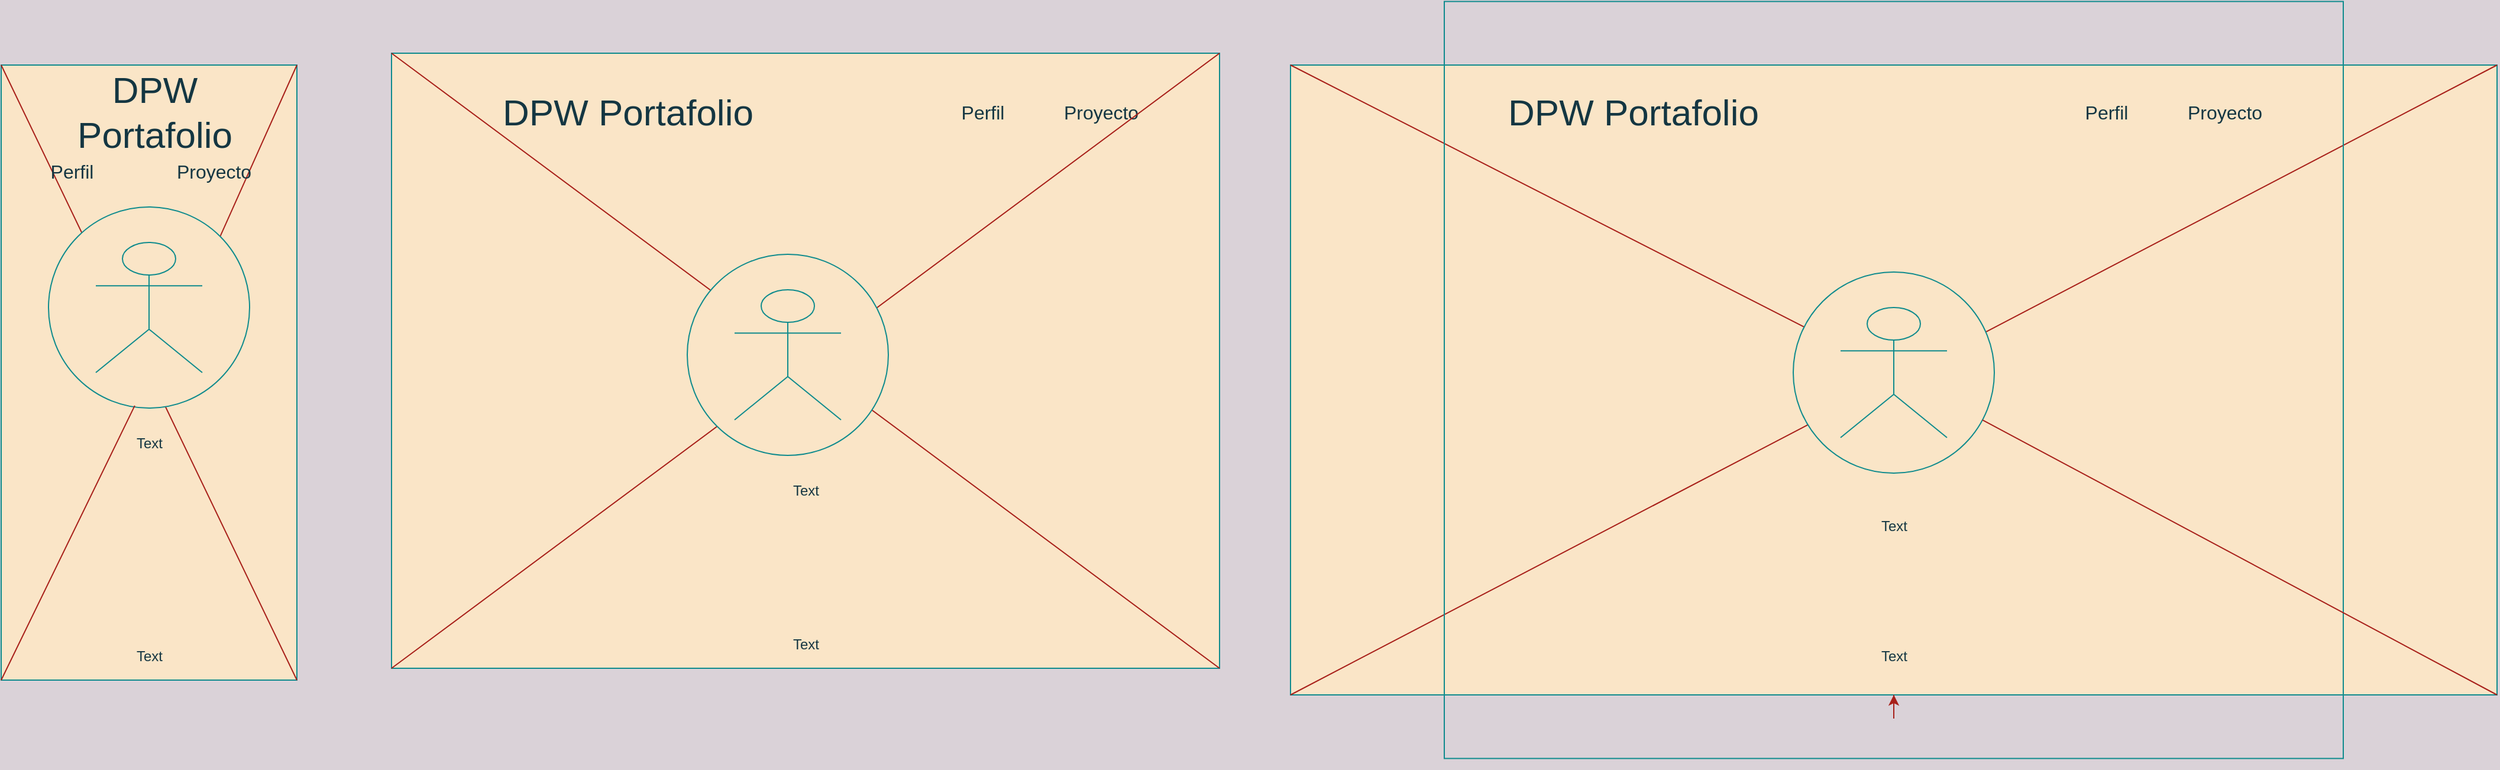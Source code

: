 <mxfile version="14.1.8" type="device" pages="2"><diagram id="TVRLxBg_jeRX5fFNaOIJ" name="Page-1"><mxGraphModel dx="2130" dy="1235" grid="1" gridSize="10" guides="1" tooltips="1" connect="1" arrows="1" fold="1" page="1" pageScale="1" pageWidth="583" pageHeight="827" background="#DAD2D8" math="0" shadow="0"><root><mxCell id="0"/><mxCell id="1" parent="0"/><mxCell id="LJBU-VAnCsG5Pyl1tN5j-1" value="" style="rounded=0;whiteSpace=wrap;html=1;fillColor=#FAE5C7;strokeColor=#0F8B8D;fontColor=#143642;" parent="1" vertex="1"><mxGeometry x="20" y="100" width="250" height="520" as="geometry"/></mxCell><mxCell id="LJBU-VAnCsG5Pyl1tN5j-2" value="" style="rounded=0;whiteSpace=wrap;html=1;fillColor=#FAE5C7;strokeColor=#0F8B8D;fontColor=#143642;" parent="1" vertex="1"><mxGeometry x="350" y="90" width="700" height="520" as="geometry"/></mxCell><mxCell id="LJBU-VAnCsG5Pyl1tN5j-4" value="" style="rounded=0;whiteSpace=wrap;html=1;rotation=90;fillColor=#FAE5C7;strokeColor=#0F8B8D;fontColor=#143642;" parent="1" vertex="1"><mxGeometry x="1353.75" y="-143.75" width="532.5" height="1020" as="geometry"/></mxCell><mxCell id="LJBU-VAnCsG5Pyl1tN5j-8" value="" style="endArrow=none;html=1;exitX=1;exitY=0;exitDx=0;exitDy=0;labelBackgroundColor=#DAD2D8;strokeColor=#A8201A;fontColor=#143642;" parent="1" source="LJBU-VAnCsG5Pyl1tN5j-10" edge="1"><mxGeometry width="50" height="50" relative="1" as="geometry"><mxPoint x="220" y="150" as="sourcePoint"/><mxPoint x="270" y="100" as="targetPoint"/></mxGeometry></mxCell><mxCell id="LJBU-VAnCsG5Pyl1tN5j-9" value="" style="endArrow=none;html=1;exitX=1;exitY=1;exitDx=0;exitDy=0;entryX=0;entryY=0;entryDx=0;entryDy=0;labelBackgroundColor=#DAD2D8;strokeColor=#A8201A;fontColor=#143642;" parent="1" source="LJBU-VAnCsG5Pyl1tN5j-1" target="LJBU-VAnCsG5Pyl1tN5j-1" edge="1"><mxGeometry width="50" height="50" relative="1" as="geometry"><mxPoint x="30" y="630.0" as="sourcePoint"/><mxPoint x="280" y="110" as="targetPoint"/></mxGeometry></mxCell><mxCell id="LJBU-VAnCsG5Pyl1tN5j-10" value="" style="ellipse;whiteSpace=wrap;html=1;aspect=fixed;fillColor=#FAE5C7;strokeColor=#0F8B8D;fontColor=#143642;" parent="1" vertex="1"><mxGeometry x="60" y="220" width="170" height="170" as="geometry"/></mxCell><mxCell id="LJBU-VAnCsG5Pyl1tN5j-11" value="" style="endArrow=none;html=1;exitX=0;exitY=1;exitDx=0;exitDy=0;entryX=0.429;entryY=0.988;entryDx=0;entryDy=0;entryPerimeter=0;labelBackgroundColor=#DAD2D8;strokeColor=#A8201A;fontColor=#143642;" parent="1" source="LJBU-VAnCsG5Pyl1tN5j-1" target="LJBU-VAnCsG5Pyl1tN5j-10" edge="1"><mxGeometry width="50" height="50" relative="1" as="geometry"><mxPoint x="20" y="620.0" as="sourcePoint"/><mxPoint x="270" y="100" as="targetPoint"/></mxGeometry></mxCell><mxCell id="LJBU-VAnCsG5Pyl1tN5j-12" value="" style="shape=umlActor;verticalLabelPosition=bottom;verticalAlign=top;html=1;outlineConnect=0;fillColor=#FAE5C7;strokeColor=#0F8B8D;fontColor=#143642;" parent="1" vertex="1"><mxGeometry x="100" y="250" width="90" height="110" as="geometry"/></mxCell><mxCell id="LJBU-VAnCsG5Pyl1tN5j-15" value="DPW Portafolio" style="text;html=1;strokeColor=none;fillColor=none;align=center;verticalAlign=middle;whiteSpace=wrap;rounded=0;fontSize=31;fontColor=#143642;" parent="1" vertex="1"><mxGeometry x="70" y="130" width="160" height="20" as="geometry"/></mxCell><mxCell id="LJBU-VAnCsG5Pyl1tN5j-16" value="Perfil" style="text;html=1;strokeColor=none;fillColor=none;align=center;verticalAlign=middle;whiteSpace=wrap;rounded=0;fontSize=16;fontColor=#143642;" parent="1" vertex="1"><mxGeometry x="60" y="180" width="40" height="20" as="geometry"/></mxCell><mxCell id="LJBU-VAnCsG5Pyl1tN5j-17" value="Proyecto" style="text;html=1;strokeColor=none;fillColor=none;align=center;verticalAlign=middle;whiteSpace=wrap;rounded=0;fontSize=16;fontColor=#143642;" parent="1" vertex="1"><mxGeometry x="180" y="180" width="40" height="20" as="geometry"/></mxCell><mxCell id="LJBU-VAnCsG5Pyl1tN5j-20" value="DPW Portafolio" style="text;html=1;strokeColor=none;fillColor=none;align=center;verticalAlign=middle;whiteSpace=wrap;rounded=0;fontSize=31;fontColor=#143642;" parent="1" vertex="1"><mxGeometry x="410" y="130" width="280" height="20" as="geometry"/></mxCell><mxCell id="LJBU-VAnCsG5Pyl1tN5j-21" value="Perfil" style="text;html=1;strokeColor=none;fillColor=none;align=center;verticalAlign=middle;whiteSpace=wrap;rounded=0;fontSize=16;fontColor=#143642;" parent="1" vertex="1"><mxGeometry x="830" y="130" width="40" height="20" as="geometry"/></mxCell><mxCell id="LJBU-VAnCsG5Pyl1tN5j-22" value="Proyecto" style="text;html=1;strokeColor=none;fillColor=none;align=center;verticalAlign=middle;whiteSpace=wrap;rounded=0;fontSize=16;fontColor=#143642;" parent="1" vertex="1"><mxGeometry x="930" y="130" width="40" height="20" as="geometry"/></mxCell><mxCell id="LJBU-VAnCsG5Pyl1tN5j-23" value="" style="endArrow=none;html=1;fontSize=16;entryX=0;entryY=0;entryDx=0;entryDy=0;exitX=1;exitY=1;exitDx=0;exitDy=0;labelBackgroundColor=#DAD2D8;strokeColor=#A8201A;fontColor=#143642;" parent="1" source="LJBU-VAnCsG5Pyl1tN5j-2" target="LJBU-VAnCsG5Pyl1tN5j-2" edge="1"><mxGeometry width="50" height="50" relative="1" as="geometry"><mxPoint x="620" y="320" as="sourcePoint"/><mxPoint x="670" y="270" as="targetPoint"/></mxGeometry></mxCell><mxCell id="LJBU-VAnCsG5Pyl1tN5j-24" value="" style="endArrow=none;html=1;fontSize=16;entryX=1;entryY=0;entryDx=0;entryDy=0;exitX=0;exitY=1;exitDx=0;exitDy=0;labelBackgroundColor=#DAD2D8;strokeColor=#A8201A;fontColor=#143642;" parent="1" source="LJBU-VAnCsG5Pyl1tN5j-2" target="LJBU-VAnCsG5Pyl1tN5j-2" edge="1"><mxGeometry width="50" height="50" relative="1" as="geometry"><mxPoint x="620" y="320" as="sourcePoint"/><mxPoint x="670" y="270" as="targetPoint"/></mxGeometry></mxCell><mxCell id="LJBU-VAnCsG5Pyl1tN5j-25" style="edgeStyle=orthogonalEdgeStyle;rounded=0;orthogonalLoop=1;jettySize=auto;html=1;exitX=1;exitY=0.5;exitDx=0;exitDy=0;fontSize=16;labelBackgroundColor=#DAD2D8;strokeColor=#A8201A;fontColor=#143642;" parent="1" source="LJBU-VAnCsG5Pyl1tN5j-4" target="LJBU-VAnCsG5Pyl1tN5j-4" edge="1"><mxGeometry relative="1" as="geometry"/></mxCell><mxCell id="LJBU-VAnCsG5Pyl1tN5j-26" value="" style="ellipse;whiteSpace=wrap;html=1;aspect=fixed;fillColor=#FAE5C7;strokeColor=#0F8B8D;fontColor=#143642;" parent="1" vertex="1"><mxGeometry x="600" y="260" width="170" height="170" as="geometry"/></mxCell><mxCell id="LJBU-VAnCsG5Pyl1tN5j-27" value="" style="shape=umlActor;verticalLabelPosition=bottom;verticalAlign=top;html=1;outlineConnect=0;fillColor=#FAE5C7;strokeColor=#0F8B8D;fontColor=#143642;" parent="1" vertex="1"><mxGeometry x="640" y="290" width="90" height="110" as="geometry"/></mxCell><mxCell id="LJBU-VAnCsG5Pyl1tN5j-28" value="DPW Portafolio" style="text;html=1;strokeColor=none;fillColor=none;align=center;verticalAlign=middle;whiteSpace=wrap;rounded=0;fontSize=31;fontColor=#143642;" parent="1" vertex="1"><mxGeometry x="1260" y="130" width="280" height="20" as="geometry"/></mxCell><mxCell id="LJBU-VAnCsG5Pyl1tN5j-29" value="Perfil" style="text;html=1;strokeColor=none;fillColor=none;align=center;verticalAlign=middle;whiteSpace=wrap;rounded=0;fontSize=16;fontColor=#143642;" parent="1" vertex="1"><mxGeometry x="1780" y="130" width="40" height="20" as="geometry"/></mxCell><mxCell id="LJBU-VAnCsG5Pyl1tN5j-30" value="Proyecto" style="text;html=1;strokeColor=none;fillColor=none;align=center;verticalAlign=middle;whiteSpace=wrap;rounded=0;fontSize=16;fontColor=#143642;" parent="1" vertex="1"><mxGeometry x="1880" y="130" width="40" height="20" as="geometry"/></mxCell><mxCell id="LJBU-VAnCsG5Pyl1tN5j-33" value="" style="endArrow=none;html=1;fontSize=16;entryX=0;entryY=1;entryDx=0;entryDy=0;labelBackgroundColor=#DAD2D8;strokeColor=#A8201A;fontColor=#143642;" parent="1" source="LJBU-VAnCsG5Pyl1tN5j-31" target="LJBU-VAnCsG5Pyl1tN5j-4" edge="1"><mxGeometry width="50" height="50" relative="1" as="geometry"><mxPoint x="1460" y="490" as="sourcePoint"/><mxPoint x="1510" y="440" as="targetPoint"/></mxGeometry></mxCell><mxCell id="LJBU-VAnCsG5Pyl1tN5j-34" value="" style="endArrow=none;html=1;fontSize=16;exitX=1;exitY=1;exitDx=0;exitDy=0;entryX=0;entryY=0;entryDx=0;entryDy=0;labelBackgroundColor=#DAD2D8;strokeColor=#A8201A;fontColor=#143642;" parent="1" source="LJBU-VAnCsG5Pyl1tN5j-4" target="LJBU-VAnCsG5Pyl1tN5j-4" edge="1"><mxGeometry width="50" height="50" relative="1" as="geometry"><mxPoint x="1460" y="490" as="sourcePoint"/><mxPoint x="1510" y="440" as="targetPoint"/></mxGeometry></mxCell><mxCell id="LJBU-VAnCsG5Pyl1tN5j-35" value="" style="rounded=0;whiteSpace=wrap;html=1;fontSize=16;fillColor=none;strokeColor=#0F8B8D;fontColor=#143642;" parent="1" vertex="1"><mxGeometry x="1240" y="46.25" width="760" height="640" as="geometry"/></mxCell><mxCell id="4hRBolbkxuo0RvxoqSnU-1" style="edgeStyle=orthogonalEdgeStyle;rounded=0;orthogonalLoop=1;jettySize=auto;html=1;exitX=0.5;exitY=1;exitDx=0;exitDy=0;labelBackgroundColor=#DAD2D8;strokeColor=#A8201A;fontColor=#143642;" parent="1" source="LJBU-VAnCsG5Pyl1tN5j-35" target="LJBU-VAnCsG5Pyl1tN5j-35" edge="1"><mxGeometry relative="1" as="geometry"/></mxCell><mxCell id="LJBU-VAnCsG5Pyl1tN5j-31" value="" style="ellipse;whiteSpace=wrap;html=1;aspect=fixed;fillColor=#FAE5C7;strokeColor=#0F8B8D;fontColor=#143642;" parent="1" vertex="1"><mxGeometry x="1535" y="275" width="170" height="170" as="geometry"/></mxCell><mxCell id="HTtGHpwQyufidZxgEEmi-11" value="" style="endArrow=none;html=1;fontSize=16;exitX=1;exitY=0;exitDx=0;exitDy=0;labelBackgroundColor=#DAD2D8;strokeColor=#A8201A;fontColor=#143642;" parent="1" source="LJBU-VAnCsG5Pyl1tN5j-4" target="LJBU-VAnCsG5Pyl1tN5j-31" edge="1"><mxGeometry width="50" height="50" relative="1" as="geometry"><mxPoint x="2130" y="632.5" as="sourcePoint"/><mxPoint x="1110" y="100" as="targetPoint"/></mxGeometry></mxCell><mxCell id="LJBU-VAnCsG5Pyl1tN5j-32" value="" style="shape=umlActor;verticalLabelPosition=bottom;verticalAlign=top;html=1;outlineConnect=0;fillColor=#FAE5C7;strokeColor=#0F8B8D;fontColor=#143642;" parent="1" vertex="1"><mxGeometry x="1575" y="305" width="90" height="110" as="geometry"/></mxCell><mxCell id="MisMArZTHqK9Crtjj93n-1" value="Text" style="text;html=1;strokeColor=none;fillColor=none;align=center;verticalAlign=middle;whiteSpace=wrap;rounded=0;sketch=0;fontColor=#143642;" parent="1" vertex="1"><mxGeometry x="102.5" y="590" width="85" height="20" as="geometry"/></mxCell><mxCell id="MisMArZTHqK9Crtjj93n-2" value="Text" style="text;html=1;strokeColor=none;fillColor=none;align=center;verticalAlign=middle;whiteSpace=wrap;rounded=0;sketch=0;fontColor=#143642;" parent="1" vertex="1"><mxGeometry x="657.5" y="580" width="85" height="20" as="geometry"/></mxCell><mxCell id="MisMArZTHqK9Crtjj93n-3" value="Text" style="text;html=1;strokeColor=none;fillColor=none;align=center;verticalAlign=middle;whiteSpace=wrap;rounded=0;sketch=0;fontColor=#143642;" parent="1" vertex="1"><mxGeometry x="1577.5" y="590" width="85" height="20" as="geometry"/></mxCell><mxCell id="AVDIFOe-tSlhMRXEmEDj-1" value="Text" style="text;html=1;strokeColor=none;fillColor=none;align=center;verticalAlign=middle;whiteSpace=wrap;rounded=0;sketch=0;fontColor=#143642;" vertex="1" parent="1"><mxGeometry x="102.5" y="410" width="85" height="20" as="geometry"/></mxCell><mxCell id="AVDIFOe-tSlhMRXEmEDj-2" value="Text" style="text;html=1;strokeColor=none;fillColor=none;align=center;verticalAlign=middle;whiteSpace=wrap;rounded=0;sketch=0;fontColor=#143642;" vertex="1" parent="1"><mxGeometry x="657.5" y="450" width="85" height="20" as="geometry"/></mxCell><mxCell id="AVDIFOe-tSlhMRXEmEDj-3" value="Text" style="text;html=1;strokeColor=none;fillColor=none;align=center;verticalAlign=middle;whiteSpace=wrap;rounded=0;sketch=0;fontColor=#143642;" vertex="1" parent="1"><mxGeometry x="1577.5" y="480" width="85" height="20" as="geometry"/></mxCell></root></mxGraphModel></diagram><diagram id="hYaOsJMA8I2tG_Sq8p5V" name="Página-2"><mxGraphModel dx="2840" dy="1647" grid="1" gridSize="10" guides="1" tooltips="1" connect="1" arrows="1" fold="1" page="1" pageScale="1" pageWidth="583" pageHeight="827" background="#DAD2D8" math="0" shadow="0"><root><mxCell id="Mctqv0bBhRWMTBsi9TA1-0"/><mxCell id="Mctqv0bBhRWMTBsi9TA1-1" parent="Mctqv0bBhRWMTBsi9TA1-0"/><mxCell id="qJxOXLO6jr0lHqJmsgKJ-0" value="" style="whiteSpace=wrap;html=1;fillColor=#FAE5C7;strokeColor=#0F8B8D;fontColor=#143642;" vertex="1" parent="Mctqv0bBhRWMTBsi9TA1-1"><mxGeometry x="20" y="100" width="250" height="520" as="geometry"/></mxCell><mxCell id="3LRXc8hwzAMgzwrk0m8f-0" value="DPW Portafolio" style="text;html=1;strokeColor=none;fillColor=none;align=center;verticalAlign=middle;whiteSpace=wrap;fontSize=31;fontColor=#143642;" vertex="1" parent="Mctqv0bBhRWMTBsi9TA1-1"><mxGeometry x="70" y="130" width="160" height="20" as="geometry"/></mxCell><mxCell id="t5vvEzAN9yX2QOX6LICM-0" value="Perfil" style="text;html=1;strokeColor=none;fillColor=none;align=center;verticalAlign=middle;whiteSpace=wrap;fontSize=16;fontColor=#143642;" vertex="1" parent="Mctqv0bBhRWMTBsi9TA1-1"><mxGeometry x="60" y="180" width="40" height="20" as="geometry"/></mxCell><mxCell id="bQPRCheKmM0fwBqF8nHK-0" value="Proyecto" style="text;html=1;strokeColor=none;fillColor=none;align=center;verticalAlign=middle;whiteSpace=wrap;fontSize=16;fontColor=#143642;" vertex="1" parent="Mctqv0bBhRWMTBsi9TA1-1"><mxGeometry x="180" y="180" width="40" height="20" as="geometry"/></mxCell><mxCell id="bQPRCheKmM0fwBqF8nHK-1" value="" style="whiteSpace=wrap;html=1;strokeColor=#0F8B8D;fillColor=#FAE5C7;fontColor=#143642;" vertex="1" parent="Mctqv0bBhRWMTBsi9TA1-1"><mxGeometry x="60" y="220" width="170" height="100" as="geometry"/></mxCell><mxCell id="bQPRCheKmM0fwBqF8nHK-4" value="Text" style="text;html=1;strokeColor=none;fillColor=none;align=center;verticalAlign=middle;whiteSpace=wrap;fontColor=#143642;" vertex="1" parent="Mctqv0bBhRWMTBsi9TA1-1"><mxGeometry x="102.5" y="245" width="85" height="50" as="geometry"/></mxCell><mxCell id="bQPRCheKmM0fwBqF8nHK-5" value="" style="whiteSpace=wrap;html=1;strokeColor=#0F8B8D;fillColor=#FAE5C7;fontColor=#143642;" vertex="1" parent="Mctqv0bBhRWMTBsi9TA1-1"><mxGeometry x="60" y="340" width="170" height="100" as="geometry"/></mxCell><mxCell id="bQPRCheKmM0fwBqF8nHK-6" value="" style="whiteSpace=wrap;html=1;strokeColor=#0F8B8D;fillColor=#FAE5C7;fontColor=#143642;" vertex="1" parent="Mctqv0bBhRWMTBsi9TA1-1"><mxGeometry x="60" y="460" width="170" height="100" as="geometry"/></mxCell><mxCell id="bQPRCheKmM0fwBqF8nHK-7" value="" style="shape=umlActor;verticalLabelPosition=bottom;verticalAlign=top;html=1;outlineConnect=0;strokeColor=#0F8B8D;fillColor=#FAE5C7;fontColor=#143642;" vertex="1" parent="Mctqv0bBhRWMTBsi9TA1-1"><mxGeometry x="130" y="360" width="30" height="60" as="geometry"/></mxCell><mxCell id="bQPRCheKmM0fwBqF8nHK-8" value="PHOTO" style="text;html=1;strokeColor=none;fillColor=none;align=center;verticalAlign=middle;whiteSpace=wrap;fontColor=#143642;" vertex="1" parent="Mctqv0bBhRWMTBsi9TA1-1"><mxGeometry x="125" y="380" width="40" height="20" as="geometry"/></mxCell><mxCell id="bQPRCheKmM0fwBqF8nHK-9" value="Text" style="text;html=1;strokeColor=none;fillColor=none;align=center;verticalAlign=middle;whiteSpace=wrap;fontColor=#143642;" vertex="1" parent="Mctqv0bBhRWMTBsi9TA1-1"><mxGeometry x="102.5" y="485" width="85" height="50" as="geometry"/></mxCell><mxCell id="kLuQ3ujKpxm_WJ-onZyq-0" value="" style="whiteSpace=wrap;html=1;fillColor=#FAE5C7;strokeColor=#0F8B8D;fontColor=#143642;" vertex="1" parent="Mctqv0bBhRWMTBsi9TA1-1"><mxGeometry x="350" y="90" width="700" height="520" as="geometry"/></mxCell><mxCell id="MwICnucmdRlvdNUA3Hb6-0" value="Perfil" style="text;html=1;strokeColor=none;fillColor=none;align=center;verticalAlign=middle;whiteSpace=wrap;fontSize=16;fontColor=#143642;" vertex="1" parent="Mctqv0bBhRWMTBsi9TA1-1"><mxGeometry x="450" y="130" width="40" height="20" as="geometry"/></mxCell><mxCell id="MwICnucmdRlvdNUA3Hb6-1" value="Proyecto" style="text;html=1;strokeColor=none;fillColor=none;align=center;verticalAlign=middle;whiteSpace=wrap;fontSize=16;fontColor=#143642;" vertex="1" parent="Mctqv0bBhRWMTBsi9TA1-1"><mxGeometry x="550" y="130" width="40" height="20" as="geometry"/></mxCell><mxCell id="rCfvgltetULdza-kPjjq-0" value="DPW Portafolio" style="text;html=1;strokeColor=none;fillColor=none;align=center;verticalAlign=middle;whiteSpace=wrap;fontSize=31;fontColor=#143642;" vertex="1" parent="Mctqv0bBhRWMTBsi9TA1-1"><mxGeometry x="680" y="130" width="280" height="20" as="geometry"/></mxCell><mxCell id="rCfvgltetULdza-kPjjq-1" value="" style="whiteSpace=wrap;html=1;strokeColor=#0F8B8D;fillColor=#FAE5C7;fontColor=#143642;" vertex="1" parent="Mctqv0bBhRWMTBsi9TA1-1"><mxGeometry x="414" y="210" width="170" height="100" as="geometry"/></mxCell><mxCell id="rCfvgltetULdza-kPjjq-2" value="" style="whiteSpace=wrap;html=1;strokeColor=#0F8B8D;fillColor=#FAE5C7;fontColor=#143642;" vertex="1" parent="Mctqv0bBhRWMTBsi9TA1-1"><mxGeometry x="615" y="210" width="170" height="100" as="geometry"/></mxCell><mxCell id="rCfvgltetULdza-kPjjq-3" value="" style="whiteSpace=wrap;html=1;strokeColor=#0F8B8D;fillColor=#FAE5C7;fontColor=#143642;" vertex="1" parent="Mctqv0bBhRWMTBsi9TA1-1"><mxGeometry x="810" y="210" width="170" height="100" as="geometry"/></mxCell><mxCell id="rCfvgltetULdza-kPjjq-4" value="" style="whiteSpace=wrap;html=1;strokeColor=#0F8B8D;fillColor=#FAE5C7;fontColor=#143642;" vertex="1" parent="Mctqv0bBhRWMTBsi9TA1-1"><mxGeometry x="414" y="330" width="170" height="100" as="geometry"/></mxCell><mxCell id="rCfvgltetULdza-kPjjq-5" value="" style="whiteSpace=wrap;html=1;strokeColor=#0F8B8D;fillColor=#FAE5C7;fontColor=#143642;" vertex="1" parent="Mctqv0bBhRWMTBsi9TA1-1"><mxGeometry x="615" y="330" width="170" height="100" as="geometry"/></mxCell><mxCell id="rCfvgltetULdza-kPjjq-6" value="" style="whiteSpace=wrap;html=1;strokeColor=#0F8B8D;fillColor=#FAE5C7;fontColor=#143642;" vertex="1" parent="Mctqv0bBhRWMTBsi9TA1-1"><mxGeometry x="810" y="330" width="170" height="100" as="geometry"/></mxCell><mxCell id="rCfvgltetULdza-kPjjq-7" value="" style="whiteSpace=wrap;html=1;strokeColor=#0F8B8D;fillColor=#FAE5C7;fontColor=#143642;" vertex="1" parent="Mctqv0bBhRWMTBsi9TA1-1"><mxGeometry x="414" y="450" width="170" height="100" as="geometry"/></mxCell><mxCell id="rCfvgltetULdza-kPjjq-8" value="" style="whiteSpace=wrap;html=1;strokeColor=#0F8B8D;fillColor=#FAE5C7;fontColor=#143642;" vertex="1" parent="Mctqv0bBhRWMTBsi9TA1-1"><mxGeometry x="615" y="450" width="170" height="100" as="geometry"/></mxCell><mxCell id="rCfvgltetULdza-kPjjq-9" value="" style="whiteSpace=wrap;html=1;strokeColor=#0F8B8D;fillColor=#FAE5C7;fontColor=#143642;" vertex="1" parent="Mctqv0bBhRWMTBsi9TA1-1"><mxGeometry x="810" y="450" width="170" height="100" as="geometry"/></mxCell><mxCell id="rCfvgltetULdza-kPjjq-12" value="" style="shape=umlActor;verticalLabelPosition=bottom;verticalAlign=top;html=1;outlineConnect=0;strokeColor=#0F8B8D;fillColor=#FAE5C7;fontColor=#143642;" vertex="1" parent="Mctqv0bBhRWMTBsi9TA1-1"><mxGeometry x="484" y="350" width="30" height="60" as="geometry"/></mxCell><mxCell id="rCfvgltetULdza-kPjjq-13" value="PHOTO" style="text;html=1;strokeColor=none;fillColor=none;align=center;verticalAlign=middle;whiteSpace=wrap;fontColor=#143642;" vertex="1" parent="Mctqv0bBhRWMTBsi9TA1-1"><mxGeometry x="479" y="370" width="40" height="20" as="geometry"/></mxCell><mxCell id="rCfvgltetULdza-kPjjq-14" value="" style="shape=umlActor;verticalLabelPosition=bottom;verticalAlign=top;html=1;outlineConnect=0;strokeColor=#0F8B8D;fillColor=#FAE5C7;fontColor=#143642;" vertex="1" parent="Mctqv0bBhRWMTBsi9TA1-1"><mxGeometry x="880" y="350" width="30" height="60" as="geometry"/></mxCell><mxCell id="rCfvgltetULdza-kPjjq-15" value="PHOTO" style="text;html=1;strokeColor=none;fillColor=none;align=center;verticalAlign=middle;whiteSpace=wrap;fontColor=#143642;" vertex="1" parent="Mctqv0bBhRWMTBsi9TA1-1"><mxGeometry x="875" y="370" width="40" height="20" as="geometry"/></mxCell><mxCell id="rCfvgltetULdza-kPjjq-24" value="" style="shape=umlActor;verticalLabelPosition=bottom;verticalAlign=top;html=1;outlineConnect=0;strokeColor=#0F8B8D;fillColor=#FAE5C7;fontColor=#143642;" vertex="1" parent="Mctqv0bBhRWMTBsi9TA1-1"><mxGeometry x="685" y="470" width="30" height="60" as="geometry"/></mxCell><mxCell id="rCfvgltetULdza-kPjjq-25" value="PHOTO" style="text;html=1;strokeColor=none;fillColor=none;align=center;verticalAlign=middle;whiteSpace=wrap;fontColor=#143642;" vertex="1" parent="Mctqv0bBhRWMTBsi9TA1-1"><mxGeometry x="680" y="490" width="40" height="20" as="geometry"/></mxCell><mxCell id="rCfvgltetULdza-kPjjq-28" value="" style="shape=umlActor;verticalLabelPosition=bottom;verticalAlign=top;html=1;outlineConnect=0;strokeColor=#0F8B8D;fillColor=#FAE5C7;fontColor=#143642;" vertex="1" parent="Mctqv0bBhRWMTBsi9TA1-1"><mxGeometry x="685" y="230" width="30" height="60" as="geometry"/></mxCell><mxCell id="rCfvgltetULdza-kPjjq-29" value="PHOTO" style="text;html=1;strokeColor=none;fillColor=none;align=center;verticalAlign=middle;whiteSpace=wrap;fontColor=#143642;" vertex="1" parent="Mctqv0bBhRWMTBsi9TA1-1"><mxGeometry x="680" y="250" width="40" height="20" as="geometry"/></mxCell><mxCell id="rCfvgltetULdza-kPjjq-30" value="Text" style="text;html=1;strokeColor=none;fillColor=none;align=center;verticalAlign=middle;whiteSpace=wrap;fontColor=#143642;" vertex="1" parent="Mctqv0bBhRWMTBsi9TA1-1"><mxGeometry x="456.5" y="235" width="85" height="50" as="geometry"/></mxCell><mxCell id="rCfvgltetULdza-kPjjq-31" value="Text" style="text;html=1;strokeColor=none;fillColor=none;align=center;verticalAlign=middle;whiteSpace=wrap;fontColor=#143642;" vertex="1" parent="Mctqv0bBhRWMTBsi9TA1-1"><mxGeometry x="456.5" y="475" width="85" height="50" as="geometry"/></mxCell><mxCell id="rCfvgltetULdza-kPjjq-32" value="Text" style="text;html=1;strokeColor=none;fillColor=none;align=center;verticalAlign=middle;whiteSpace=wrap;fontColor=#143642;" vertex="1" parent="Mctqv0bBhRWMTBsi9TA1-1"><mxGeometry x="657.5" y="355" width="85" height="50" as="geometry"/></mxCell><mxCell id="rCfvgltetULdza-kPjjq-33" value="Text" style="text;html=1;strokeColor=none;fillColor=none;align=center;verticalAlign=middle;whiteSpace=wrap;fontColor=#143642;" vertex="1" parent="Mctqv0bBhRWMTBsi9TA1-1"><mxGeometry x="852.5" y="235" width="85" height="50" as="geometry"/></mxCell><mxCell id="rCfvgltetULdza-kPjjq-34" value="Text" style="text;html=1;strokeColor=none;fillColor=none;align=center;verticalAlign=middle;whiteSpace=wrap;fontColor=#143642;" vertex="1" parent="Mctqv0bBhRWMTBsi9TA1-1"><mxGeometry x="852.5" y="475" width="85" height="50" as="geometry"/></mxCell><mxCell id="rCfvgltetULdza-kPjjq-35" value="Text" style="text;html=1;strokeColor=none;fillColor=none;align=center;verticalAlign=middle;whiteSpace=wrap;fontColor=#143642;" vertex="1" parent="Mctqv0bBhRWMTBsi9TA1-1"><mxGeometry x="102.5" y="590" width="85" height="20" as="geometry"/></mxCell><mxCell id="gUimr72Zp9dICZxDUumi-2" value="Text" style="text;html=1;strokeColor=none;fillColor=none;align=center;verticalAlign=middle;whiteSpace=wrap;fontColor=#143642;" vertex="1" parent="Mctqv0bBhRWMTBsi9TA1-1"><mxGeometry x="657.5" y="575" width="85" height="20" as="geometry"/></mxCell><mxCell id="zBdjK7XgKJNJoZ7nraSN-0" value="" style="whiteSpace=wrap;html=1;rotation=90;fillColor=#FAE5C7;strokeColor=#0F8B8D;fontColor=#143642;" vertex="1" parent="Mctqv0bBhRWMTBsi9TA1-1"><mxGeometry x="1353.75" y="-153.75" width="532.5" height="1020" as="geometry"/></mxCell><mxCell id="SKGdpOTKiB-ZhMoD0i5k-0" value="" style="whiteSpace=wrap;html=1;fontSize=16;fillColor=none;strokeColor=#0F8B8D;fontColor=#143642;" vertex="1" parent="Mctqv0bBhRWMTBsi9TA1-1"><mxGeometry x="1243" y="30" width="760" height="640" as="geometry"/></mxCell><mxCell id="comK6Wdv5oWqI44tqaJA-19" value="Perfil" style="text;html=1;strokeColor=none;fillColor=none;align=center;verticalAlign=middle;whiteSpace=wrap;fontSize=16;fontColor=#143642;" vertex="1" parent="Mctqv0bBhRWMTBsi9TA1-1"><mxGeometry x="1376.25" y="160" width="40" height="20" as="geometry"/></mxCell><mxCell id="comK6Wdv5oWqI44tqaJA-20" value="Proyecto" style="text;html=1;strokeColor=none;fillColor=none;align=center;verticalAlign=middle;whiteSpace=wrap;fontSize=16;fontColor=#143642;" vertex="1" parent="Mctqv0bBhRWMTBsi9TA1-1"><mxGeometry x="1476.25" y="160" width="40" height="20" as="geometry"/></mxCell><mxCell id="comK6Wdv5oWqI44tqaJA-21" value="DPW Portafolio" style="text;html=1;strokeColor=none;fillColor=none;align=center;verticalAlign=middle;whiteSpace=wrap;fontSize=31;fontColor=#143642;" vertex="1" parent="Mctqv0bBhRWMTBsi9TA1-1"><mxGeometry x="1606.25" y="160" width="280" height="20" as="geometry"/></mxCell><mxCell id="comK6Wdv5oWqI44tqaJA-22" value="" style="whiteSpace=wrap;html=1;strokeColor=#0F8B8D;fillColor=#FAE5C7;fontColor=#143642;" vertex="1" parent="Mctqv0bBhRWMTBsi9TA1-1"><mxGeometry x="1337" y="210" width="170" height="100" as="geometry"/></mxCell><mxCell id="comK6Wdv5oWqI44tqaJA-23" value="" style="whiteSpace=wrap;html=1;strokeColor=#0F8B8D;fillColor=#FAE5C7;fontColor=#143642;" vertex="1" parent="Mctqv0bBhRWMTBsi9TA1-1"><mxGeometry x="1538" y="210" width="170" height="100" as="geometry"/></mxCell><mxCell id="comK6Wdv5oWqI44tqaJA-24" value="" style="whiteSpace=wrap;html=1;strokeColor=#0F8B8D;fillColor=#FAE5C7;fontColor=#143642;" vertex="1" parent="Mctqv0bBhRWMTBsi9TA1-1"><mxGeometry x="1733" y="210" width="170" height="100" as="geometry"/></mxCell><mxCell id="comK6Wdv5oWqI44tqaJA-25" value="" style="whiteSpace=wrap;html=1;strokeColor=#0F8B8D;fillColor=#FAE5C7;fontColor=#143642;" vertex="1" parent="Mctqv0bBhRWMTBsi9TA1-1"><mxGeometry x="1337" y="330" width="170" height="100" as="geometry"/></mxCell><mxCell id="comK6Wdv5oWqI44tqaJA-26" value="" style="whiteSpace=wrap;html=1;strokeColor=#0F8B8D;fillColor=#FAE5C7;fontColor=#143642;" vertex="1" parent="Mctqv0bBhRWMTBsi9TA1-1"><mxGeometry x="1538" y="330" width="170" height="100" as="geometry"/></mxCell><mxCell id="comK6Wdv5oWqI44tqaJA-27" value="" style="whiteSpace=wrap;html=1;strokeColor=#0F8B8D;fillColor=#FAE5C7;fontColor=#143642;" vertex="1" parent="Mctqv0bBhRWMTBsi9TA1-1"><mxGeometry x="1733" y="330" width="170" height="100" as="geometry"/></mxCell><mxCell id="comK6Wdv5oWqI44tqaJA-28" value="" style="whiteSpace=wrap;html=1;strokeColor=#0F8B8D;fillColor=#FAE5C7;fontColor=#143642;" vertex="1" parent="Mctqv0bBhRWMTBsi9TA1-1"><mxGeometry x="1337" y="450" width="170" height="100" as="geometry"/></mxCell><mxCell id="comK6Wdv5oWqI44tqaJA-29" value="" style="whiteSpace=wrap;html=1;strokeColor=#0F8B8D;fillColor=#FAE5C7;fontColor=#143642;" vertex="1" parent="Mctqv0bBhRWMTBsi9TA1-1"><mxGeometry x="1538" y="450" width="170" height="100" as="geometry"/></mxCell><mxCell id="comK6Wdv5oWqI44tqaJA-30" value="" style="whiteSpace=wrap;html=1;strokeColor=#0F8B8D;fillColor=#FAE5C7;fontColor=#143642;" vertex="1" parent="Mctqv0bBhRWMTBsi9TA1-1"><mxGeometry x="1733" y="450" width="170" height="100" as="geometry"/></mxCell><mxCell id="comK6Wdv5oWqI44tqaJA-31" value="Text" style="text;html=1;strokeColor=none;fillColor=none;align=center;verticalAlign=middle;whiteSpace=wrap;fontColor=#143642;" vertex="1" parent="Mctqv0bBhRWMTBsi9TA1-1"><mxGeometry x="1379.5" y="235" width="85" height="50" as="geometry"/></mxCell><mxCell id="comK6Wdv5oWqI44tqaJA-32" value="Text" style="text;html=1;strokeColor=none;fillColor=none;align=center;verticalAlign=middle;whiteSpace=wrap;fontColor=#143642;" vertex="1" parent="Mctqv0bBhRWMTBsi9TA1-1"><mxGeometry x="1379.5" y="475" width="85" height="50" as="geometry"/></mxCell><mxCell id="comK6Wdv5oWqI44tqaJA-33" value="Text" style="text;html=1;strokeColor=none;fillColor=none;align=center;verticalAlign=middle;whiteSpace=wrap;fontColor=#143642;" vertex="1" parent="Mctqv0bBhRWMTBsi9TA1-1"><mxGeometry x="1580.5" y="355" width="85" height="50" as="geometry"/></mxCell><mxCell id="comK6Wdv5oWqI44tqaJA-34" value="Text" style="text;html=1;strokeColor=none;fillColor=none;align=center;verticalAlign=middle;whiteSpace=wrap;fontColor=#143642;" vertex="1" parent="Mctqv0bBhRWMTBsi9TA1-1"><mxGeometry x="1775.5" y="235" width="85" height="50" as="geometry"/></mxCell><mxCell id="comK6Wdv5oWqI44tqaJA-35" value="Text" style="text;html=1;strokeColor=none;fillColor=none;align=center;verticalAlign=middle;whiteSpace=wrap;fontColor=#143642;" vertex="1" parent="Mctqv0bBhRWMTBsi9TA1-1"><mxGeometry x="1775.5" y="475" width="85" height="50" as="geometry"/></mxCell><mxCell id="comK6Wdv5oWqI44tqaJA-36" value="" style="shape=umlActor;verticalLabelPosition=bottom;verticalAlign=top;html=1;outlineConnect=0;strokeColor=#0F8B8D;fillColor=#FAE5C7;fontColor=#143642;" vertex="1" parent="Mctqv0bBhRWMTBsi9TA1-1"><mxGeometry x="1407" y="350" width="30" height="60" as="geometry"/></mxCell><mxCell id="comK6Wdv5oWqI44tqaJA-37" value="PHOTO" style="text;html=1;strokeColor=none;fillColor=none;align=center;verticalAlign=middle;whiteSpace=wrap;fontColor=#143642;" vertex="1" parent="Mctqv0bBhRWMTBsi9TA1-1"><mxGeometry x="1402" y="370" width="40" height="20" as="geometry"/></mxCell><mxCell id="comK6Wdv5oWqI44tqaJA-40" value="" style="shape=umlActor;verticalLabelPosition=bottom;verticalAlign=top;html=1;outlineConnect=0;strokeColor=#0F8B8D;fillColor=#FAE5C7;fontColor=#143642;" vertex="1" parent="Mctqv0bBhRWMTBsi9TA1-1"><mxGeometry x="1608" y="470" width="30" height="60" as="geometry"/></mxCell><mxCell id="comK6Wdv5oWqI44tqaJA-41" value="PHOTO" style="text;html=1;strokeColor=none;fillColor=none;align=center;verticalAlign=middle;whiteSpace=wrap;fontColor=#143642;" vertex="1" parent="Mctqv0bBhRWMTBsi9TA1-1"><mxGeometry x="1603" y="490" width="40" height="20" as="geometry"/></mxCell><mxCell id="comK6Wdv5oWqI44tqaJA-42" value="" style="shape=umlActor;verticalLabelPosition=bottom;verticalAlign=top;html=1;outlineConnect=0;strokeColor=#0F8B8D;fillColor=#FAE5C7;fontColor=#143642;" vertex="1" parent="Mctqv0bBhRWMTBsi9TA1-1"><mxGeometry x="1803" y="350" width="30" height="60" as="geometry"/></mxCell><mxCell id="comK6Wdv5oWqI44tqaJA-43" value="PHOTO" style="text;html=1;strokeColor=none;fillColor=none;align=center;verticalAlign=middle;whiteSpace=wrap;fontColor=#143642;" vertex="1" parent="Mctqv0bBhRWMTBsi9TA1-1"><mxGeometry x="1798" y="370" width="40" height="20" as="geometry"/></mxCell><mxCell id="comK6Wdv5oWqI44tqaJA-44" value="" style="shape=umlActor;verticalLabelPosition=bottom;verticalAlign=top;html=1;outlineConnect=0;strokeColor=#0F8B8D;fillColor=#FAE5C7;fontColor=#143642;" vertex="1" parent="Mctqv0bBhRWMTBsi9TA1-1"><mxGeometry x="1608" y="230" width="30" height="60" as="geometry"/></mxCell><mxCell id="comK6Wdv5oWqI44tqaJA-45" value="PHOTO" style="text;html=1;strokeColor=none;fillColor=none;align=center;verticalAlign=middle;whiteSpace=wrap;fontColor=#143642;" vertex="1" parent="Mctqv0bBhRWMTBsi9TA1-1"><mxGeometry x="1603" y="250" width="40" height="20" as="geometry"/></mxCell><mxCell id="9syJ07bTQiPXkLKz69Tx-2" value="" style="endArrow=none;html=1;strokeColor=#A8201A;fillColor=#FAE5C7;fontColor=#143642;exitX=0;exitY=0;exitDx=0;exitDy=0;" edge="1" parent="Mctqv0bBhRWMTBsi9TA1-1" source="qJxOXLO6jr0lHqJmsgKJ-0"><mxGeometry width="50" height="50" relative="1" as="geometry"><mxPoint x="30" y="110.0" as="sourcePoint"/><mxPoint x="270" y="620" as="targetPoint"/></mxGeometry></mxCell><mxCell id="9syJ07bTQiPXkLKz69Tx-3" value="" style="endArrow=none;html=1;strokeColor=#A8201A;fillColor=#FAE5C7;fontColor=#143642;exitX=1;exitY=0;exitDx=0;exitDy=0;entryX=0;entryY=1;entryDx=0;entryDy=0;" edge="1" parent="Mctqv0bBhRWMTBsi9TA1-1" source="qJxOXLO6jr0lHqJmsgKJ-0" target="qJxOXLO6jr0lHqJmsgKJ-0"><mxGeometry width="50" height="50" relative="1" as="geometry"><mxPoint x="40" y="120.0" as="sourcePoint"/><mxPoint x="170" y="630" as="targetPoint"/></mxGeometry></mxCell><mxCell id="9syJ07bTQiPXkLKz69Tx-5" value="" style="endArrow=none;html=1;strokeColor=#A8201A;fillColor=#FAE5C7;fontColor=#143642;exitX=0;exitY=1;exitDx=0;exitDy=0;entryX=1;entryY=0;entryDx=0;entryDy=0;" edge="1" parent="Mctqv0bBhRWMTBsi9TA1-1" source="kLuQ3ujKpxm_WJ-onZyq-0" target="kLuQ3ujKpxm_WJ-onZyq-0"><mxGeometry width="50" height="50" relative="1" as="geometry"><mxPoint x="600" y="420" as="sourcePoint"/><mxPoint x="650" y="370" as="targetPoint"/></mxGeometry></mxCell><mxCell id="9syJ07bTQiPXkLKz69Tx-6" value="" style="endArrow=none;html=1;strokeColor=#A8201A;fillColor=#FAE5C7;fontColor=#143642;entryX=0;entryY=0;entryDx=0;entryDy=0;exitX=1;exitY=1;exitDx=0;exitDy=0;" edge="1" parent="Mctqv0bBhRWMTBsi9TA1-1" source="kLuQ3ujKpxm_WJ-onZyq-0" target="kLuQ3ujKpxm_WJ-onZyq-0"><mxGeometry width="50" height="50" relative="1" as="geometry"><mxPoint x="600" y="420" as="sourcePoint"/><mxPoint x="650" y="370" as="targetPoint"/></mxGeometry></mxCell><mxCell id="9syJ07bTQiPXkLKz69Tx-7" value="" style="endArrow=none;html=1;strokeColor=#A8201A;fillColor=#FAE5C7;fontColor=#143642;exitX=1;exitY=1;exitDx=0;exitDy=0;entryX=0;entryY=0;entryDx=0;entryDy=0;" edge="1" parent="Mctqv0bBhRWMTBsi9TA1-1" source="zBdjK7XgKJNJoZ7nraSN-0" target="zBdjK7XgKJNJoZ7nraSN-0"><mxGeometry width="50" height="50" relative="1" as="geometry"><mxPoint x="1560" y="540" as="sourcePoint"/><mxPoint x="1610" y="490" as="targetPoint"/></mxGeometry></mxCell><mxCell id="9syJ07bTQiPXkLKz69Tx-8" value="" style="endArrow=none;html=1;strokeColor=#A8201A;fillColor=#FAE5C7;fontColor=#143642;exitX=1;exitY=0;exitDx=0;exitDy=0;entryX=0;entryY=1;entryDx=0;entryDy=0;" edge="1" parent="Mctqv0bBhRWMTBsi9TA1-1" source="zBdjK7XgKJNJoZ7nraSN-0" target="zBdjK7XgKJNJoZ7nraSN-0"><mxGeometry width="50" height="50" relative="1" as="geometry"><mxPoint x="1740" y="300" as="sourcePoint"/><mxPoint x="1790" y="250" as="targetPoint"/></mxGeometry></mxCell><mxCell id="lu-j2AiEPrpHbuUxExhX-0" value="Text" style="text;html=1;strokeColor=none;fillColor=none;align=center;verticalAlign=middle;whiteSpace=wrap;rounded=0;sketch=0;fontColor=#143642;" vertex="1" parent="Mctqv0bBhRWMTBsi9TA1-1"><mxGeometry x="1580.5" y="580" width="85" height="20" as="geometry"/></mxCell></root></mxGraphModel></diagram></mxfile>